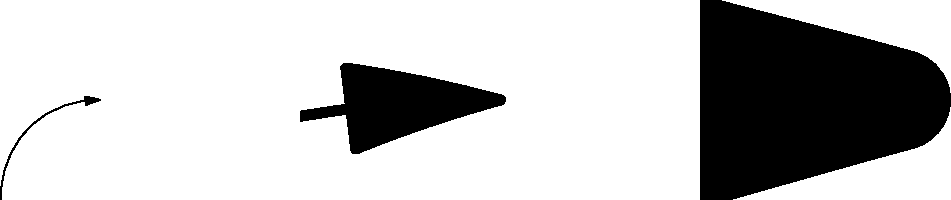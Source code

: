 
picture pic;

path zoombox(real h) {
  return box((-h,-h/2),(min(10,h),min(10,h)/2));
}

frame zoom(real h, real next=0) {
  frame f;
  draw(f, (0,-100){W}..{E}(0,0), Arrow);
  clip(f, zoombox(h));
  if(next > 0)
    draw(f, zoombox(next));

  return scale(100/h)*f;
}

add(zoom(100), (0,0));
add(zoom(10), (200,0));
add(zoom(1), (400,0));

